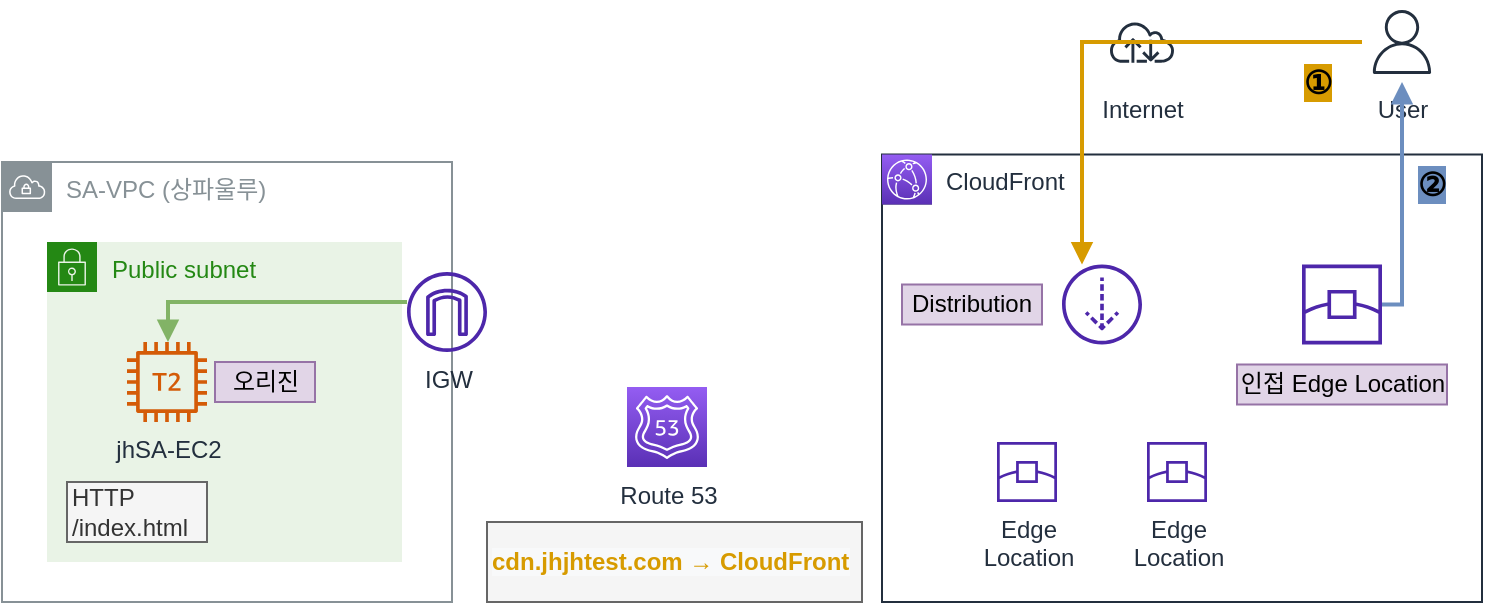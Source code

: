 <mxfile version="20.6.2" type="device"><diagram id="VsoKx1QWfyezHwvQcP76" name="페이지-1"><mxGraphModel dx="1106" dy="892" grid="1" gridSize="10" guides="1" tooltips="1" connect="1" arrows="1" fold="1" page="1" pageScale="1" pageWidth="827" pageHeight="1169" math="0" shadow="0"><root><mxCell id="0"/><mxCell id="1" parent="0"/><mxCell id="ciFQeWBxx9iv-0MRibNm-2" value="SA-VPC (상파울루)" style="sketch=0;outlineConnect=0;gradientColor=none;html=1;whiteSpace=wrap;fontSize=12;fontStyle=0;shape=mxgraph.aws4.group;grIcon=mxgraph.aws4.group_vpc;strokeColor=#879196;fillColor=none;verticalAlign=top;align=left;spacingLeft=30;fontColor=#879196;dashed=0;" vertex="1" parent="1"><mxGeometry x="40" y="140" width="225" height="220" as="geometry"/></mxCell><mxCell id="ciFQeWBxx9iv-0MRibNm-3" value="Public subnet" style="points=[[0,0],[0.25,0],[0.5,0],[0.75,0],[1,0],[1,0.25],[1,0.5],[1,0.75],[1,1],[0.75,1],[0.5,1],[0.25,1],[0,1],[0,0.75],[0,0.5],[0,0.25]];outlineConnect=0;gradientColor=none;html=1;whiteSpace=wrap;fontSize=12;fontStyle=0;container=1;pointerEvents=0;collapsible=0;recursiveResize=0;shape=mxgraph.aws4.group;grIcon=mxgraph.aws4.group_security_group;grStroke=0;strokeColor=#248814;fillColor=#E9F3E6;verticalAlign=top;align=left;spacingLeft=30;fontColor=#248814;dashed=0;" vertex="1" parent="1"><mxGeometry x="62.5" y="180" width="177.5" height="160" as="geometry"/></mxCell><mxCell id="ciFQeWBxx9iv-0MRibNm-4" value="jhSA-EC2" style="sketch=0;outlineConnect=0;fontColor=#232F3E;gradientColor=none;fillColor=#D45B07;strokeColor=none;dashed=0;verticalLabelPosition=bottom;verticalAlign=top;align=center;html=1;fontSize=12;fontStyle=0;aspect=fixed;pointerEvents=1;shape=mxgraph.aws4.t2_instance;" vertex="1" parent="1"><mxGeometry x="102.5" y="230" width="40" height="40" as="geometry"/></mxCell><mxCell id="ciFQeWBxx9iv-0MRibNm-5" value="HTTP&lt;br&gt;&lt;div style=&quot;&quot;&gt;&lt;span style=&quot;background-color: initial;&quot;&gt;/index.html&lt;/span&gt;&lt;/div&gt;" style="text;html=1;strokeColor=#666666;fillColor=#f5f5f5;align=left;verticalAlign=middle;whiteSpace=wrap;rounded=0;fontSize=12;fontColor=#333333;" vertex="1" parent="1"><mxGeometry x="72.5" y="300" width="70" height="30" as="geometry"/></mxCell><mxCell id="ciFQeWBxx9iv-0MRibNm-6" value="오리진" style="text;html=1;strokeColor=#9673a6;fillColor=#e1d5e7;align=center;verticalAlign=middle;whiteSpace=wrap;rounded=0;" vertex="1" parent="1"><mxGeometry x="146.5" y="240" width="50" height="20" as="geometry"/></mxCell><mxCell id="ciFQeWBxx9iv-0MRibNm-7" style="edgeStyle=orthogonalEdgeStyle;rounded=0;orthogonalLoop=1;jettySize=auto;html=1;strokeWidth=2;endArrow=block;endFill=1;fillColor=#d5e8d4;strokeColor=#82b366;" edge="1" parent="1" source="ciFQeWBxx9iv-0MRibNm-8" target="ciFQeWBxx9iv-0MRibNm-4"><mxGeometry relative="1" as="geometry"><Array as="points"><mxPoint x="123" y="210"/></Array></mxGeometry></mxCell><mxCell id="ciFQeWBxx9iv-0MRibNm-8" value="IGW" style="sketch=0;outlineConnect=0;fontColor=#232F3E;gradientColor=none;fillColor=#4D27AA;strokeColor=none;dashed=0;verticalLabelPosition=bottom;verticalAlign=top;align=center;html=1;fontSize=12;fontStyle=0;aspect=fixed;pointerEvents=1;shape=mxgraph.aws4.internet_gateway;" vertex="1" parent="1"><mxGeometry x="242.5" y="195" width="40" height="40" as="geometry"/></mxCell><mxCell id="ciFQeWBxx9iv-0MRibNm-9" value="Route 53" style="sketch=0;points=[[0,0,0],[0.25,0,0],[0.5,0,0],[0.75,0,0],[1,0,0],[0,1,0],[0.25,1,0],[0.5,1,0],[0.75,1,0],[1,1,0],[0,0.25,0],[0,0.5,0],[0,0.75,0],[1,0.25,0],[1,0.5,0],[1,0.75,0]];outlineConnect=0;fontColor=#232F3E;gradientColor=#945DF2;gradientDirection=north;fillColor=#5A30B5;strokeColor=#ffffff;dashed=0;verticalLabelPosition=bottom;verticalAlign=top;align=center;html=1;fontSize=12;fontStyle=0;aspect=fixed;shape=mxgraph.aws4.resourceIcon;resIcon=mxgraph.aws4.route_53;" vertex="1" parent="1"><mxGeometry x="352.5" y="252.5" width="40" height="40" as="geometry"/></mxCell><mxCell id="ciFQeWBxx9iv-0MRibNm-10" value="&lt;span style=&quot;font-family: Helvetica; font-size: 12px; font-style: normal; font-variant-ligatures: normal; font-variant-caps: normal; letter-spacing: normal; orphans: 2; text-indent: 0px; text-transform: none; widows: 2; word-spacing: 0px; -webkit-text-stroke-width: 0px; background-color: rgb(248, 249, 250); text-decoration-thickness: initial; text-decoration-style: initial; text-decoration-color: initial; float: none; display: inline !important;&quot;&gt;&lt;b style=&quot;&quot;&gt;&lt;font color=&quot;#d79b00&quot;&gt;cdn.jhjhtest.com → CloudFront&lt;/font&gt;&lt;/b&gt;&lt;/span&gt;" style="text;html=1;strokeColor=#666666;fillColor=#f5f5f5;align=left;verticalAlign=middle;whiteSpace=wrap;rounded=0;fontColor=#333333;" vertex="1" parent="1"><mxGeometry x="282.5" y="320" width="187.5" height="40" as="geometry"/></mxCell><mxCell id="ciFQeWBxx9iv-0MRibNm-11" value="CloudFront" style="points=[[0,0],[0.25,0],[0.5,0],[0.75,0],[1,0],[1,0.25],[1,0.5],[1,0.75],[1,1],[0.75,1],[0.5,1],[0.25,1],[0,1],[0,0.75],[0,0.5],[0,0.25]];outlineConnect=0;gradientColor=none;html=1;whiteSpace=wrap;fontSize=12;fontStyle=0;container=1;pointerEvents=0;collapsible=0;recursiveResize=0;shape=mxgraph.aws4.group;grIcon=mxgraph.aws4.group_aws_cloud_alt;strokeColor=#232F3E;fillColor=none;verticalAlign=top;align=left;spacingLeft=30;fontColor=#232F3E;dashed=0;" vertex="1" parent="1"><mxGeometry x="480" y="136.25" width="300" height="223.75" as="geometry"/></mxCell><mxCell id="ciFQeWBxx9iv-0MRibNm-12" value="" style="sketch=0;points=[[0,0,0],[0.25,0,0],[0.5,0,0],[0.75,0,0],[1,0,0],[0,1,0],[0.25,1,0],[0.5,1,0],[0.75,1,0],[1,1,0],[0,0.25,0],[0,0.5,0],[0,0.75,0],[1,0.25,0],[1,0.5,0],[1,0.75,0]];outlineConnect=0;fontColor=#232F3E;gradientColor=#945DF2;gradientDirection=north;fillColor=#5A30B5;strokeColor=#ffffff;dashed=0;verticalLabelPosition=bottom;verticalAlign=top;align=center;html=1;fontSize=12;fontStyle=0;aspect=fixed;shape=mxgraph.aws4.resourceIcon;resIcon=mxgraph.aws4.cloudfront;" vertex="1" parent="ciFQeWBxx9iv-0MRibNm-11"><mxGeometry width="25" height="25" as="geometry"/></mxCell><mxCell id="ciFQeWBxx9iv-0MRibNm-14" value="" style="sketch=0;outlineConnect=0;fontColor=#232F3E;gradientColor=none;fillColor=#4D27AA;strokeColor=none;dashed=0;verticalLabelPosition=bottom;verticalAlign=top;align=center;html=1;fontSize=12;fontStyle=0;aspect=fixed;pointerEvents=1;shape=mxgraph.aws4.download_distribution;" vertex="1" parent="ciFQeWBxx9iv-0MRibNm-11"><mxGeometry x="90" y="55" width="40" height="40" as="geometry"/></mxCell><mxCell id="ciFQeWBxx9iv-0MRibNm-15" value="Distribution" style="text;html=1;strokeColor=#9673a6;fillColor=#e1d5e7;align=center;verticalAlign=middle;whiteSpace=wrap;rounded=0;" vertex="1" parent="ciFQeWBxx9iv-0MRibNm-11"><mxGeometry x="10" y="65" width="70" height="20" as="geometry"/></mxCell><mxCell id="ciFQeWBxx9iv-0MRibNm-16" value="" style="sketch=0;outlineConnect=0;fontColor=#232F3E;gradientColor=none;fillColor=#4D27AA;strokeColor=none;dashed=0;verticalLabelPosition=bottom;verticalAlign=top;align=center;html=1;fontSize=12;fontStyle=0;aspect=fixed;pointerEvents=1;shape=mxgraph.aws4.edge_location;" vertex="1" parent="ciFQeWBxx9iv-0MRibNm-11"><mxGeometry x="210" y="55" width="40" height="40" as="geometry"/></mxCell><mxCell id="ciFQeWBxx9iv-0MRibNm-17" value="인접 Edge Location" style="text;html=1;strokeColor=#9673a6;fillColor=#e1d5e7;align=center;verticalAlign=middle;whiteSpace=wrap;rounded=0;" vertex="1" parent="ciFQeWBxx9iv-0MRibNm-11"><mxGeometry x="177.5" y="105" width="105" height="20" as="geometry"/></mxCell><mxCell id="ciFQeWBxx9iv-0MRibNm-18" value="Edge&lt;br&gt;Location" style="sketch=0;outlineConnect=0;fontColor=#232F3E;gradientColor=none;fillColor=#4D27AA;strokeColor=none;dashed=0;verticalLabelPosition=bottom;verticalAlign=top;align=center;html=1;fontSize=12;fontStyle=0;aspect=fixed;pointerEvents=1;shape=mxgraph.aws4.edge_location;" vertex="1" parent="ciFQeWBxx9iv-0MRibNm-11"><mxGeometry x="57.5" y="143.75" width="30" height="30" as="geometry"/></mxCell><mxCell id="ciFQeWBxx9iv-0MRibNm-19" value="Edge&lt;br&gt;Location" style="sketch=0;outlineConnect=0;fontColor=#232F3E;gradientColor=none;fillColor=#4D27AA;strokeColor=none;dashed=0;verticalLabelPosition=bottom;verticalAlign=top;align=center;html=1;fontSize=12;fontStyle=0;aspect=fixed;pointerEvents=1;shape=mxgraph.aws4.edge_location;" vertex="1" parent="ciFQeWBxx9iv-0MRibNm-11"><mxGeometry x="132.5" y="143.75" width="30" height="30" as="geometry"/></mxCell><mxCell id="ciFQeWBxx9iv-0MRibNm-25" value="②" style="text;html=1;strokeColor=none;fillColor=none;align=center;verticalAlign=middle;whiteSpace=wrap;rounded=0;labelBackgroundColor=#6C8EBF;fontSize=16;fontStyle=1" vertex="1" parent="ciFQeWBxx9iv-0MRibNm-11"><mxGeometry x="260" width="30" height="30" as="geometry"/></mxCell><mxCell id="ciFQeWBxx9iv-0MRibNm-26" value="User" style="sketch=0;outlineConnect=0;fontColor=#232F3E;gradientColor=none;strokeColor=#232F3E;fillColor=#ffffff;dashed=0;verticalLabelPosition=bottom;verticalAlign=top;align=center;html=1;fontSize=12;fontStyle=0;aspect=fixed;shape=mxgraph.aws4.resourceIcon;resIcon=mxgraph.aws4.user;" vertex="1" parent="1"><mxGeometry x="720" y="60" width="40" height="40" as="geometry"/></mxCell><mxCell id="ciFQeWBxx9iv-0MRibNm-30" value="Internet" style="sketch=0;outlineConnect=0;fontColor=#232F3E;gradientColor=none;strokeColor=#232F3E;fillColor=#ffffff;dashed=0;verticalLabelPosition=bottom;verticalAlign=top;align=center;html=1;fontSize=12;fontStyle=0;aspect=fixed;shape=mxgraph.aws4.resourceIcon;resIcon=mxgraph.aws4.internet;" vertex="1" parent="1"><mxGeometry x="590" y="60" width="40" height="40" as="geometry"/></mxCell><mxCell id="ciFQeWBxx9iv-0MRibNm-32" style="edgeStyle=orthogonalEdgeStyle;rounded=0;orthogonalLoop=1;jettySize=auto;html=1;strokeWidth=2;endArrow=block;endFill=1;fillColor=#ffe6cc;strokeColor=#d79b00;" edge="1" parent="1" source="ciFQeWBxx9iv-0MRibNm-26" target="ciFQeWBxx9iv-0MRibNm-14"><mxGeometry relative="1" as="geometry"><Array as="points"><mxPoint x="580" y="80"/></Array></mxGeometry></mxCell><mxCell id="ciFQeWBxx9iv-0MRibNm-34" value="①" style="text;html=1;strokeColor=none;fillColor=none;align=center;verticalAlign=middle;whiteSpace=wrap;rounded=0;fontSize=16;fontStyle=1;labelBackgroundColor=#D79B00;" vertex="1" parent="1"><mxGeometry x="682.5" y="90" width="30" height="20" as="geometry"/></mxCell><mxCell id="ciFQeWBxx9iv-0MRibNm-36" style="edgeStyle=orthogonalEdgeStyle;rounded=0;orthogonalLoop=1;jettySize=auto;html=1;strokeWidth=2;endArrow=block;endFill=1;fillColor=#dae8fc;strokeColor=#6c8ebf;" edge="1" parent="1" source="ciFQeWBxx9iv-0MRibNm-16" target="ciFQeWBxx9iv-0MRibNm-26"><mxGeometry relative="1" as="geometry"><Array as="points"><mxPoint x="740" y="211"/></Array></mxGeometry></mxCell></root></mxGraphModel></diagram></mxfile>